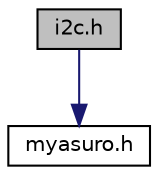 digraph "i2c.h"
{
  edge [fontname="Helvetica",fontsize="10",labelfontname="Helvetica",labelfontsize="10"];
  node [fontname="Helvetica",fontsize="10",shape=record];
  Node1 [label="i2c.h",height=0.2,width=0.4,color="black", fillcolor="grey75", style="filled" fontcolor="black"];
  Node1 -> Node2 [color="midnightblue",fontsize="10",style="solid",fontname="Helvetica"];
  Node2 [label="myasuro.h",height=0.2,width=0.4,color="black", fillcolor="white", style="filled",URL="$a00019.html",tooltip="Benutzerspezische Definitionen der ASURO Bibliothek."];
}
